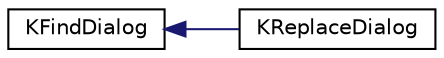 digraph "Graphical Class Hierarchy"
{
  edge [fontname="Helvetica",fontsize="10",labelfontname="Helvetica",labelfontsize="10"];
  node [fontname="Helvetica",fontsize="10",shape=record];
  rankdir="LR";
  Node0 [label="KFindDialog",height=0.2,width=0.4,color="black", fillcolor="white", style="filled",URL="$classKFindDialog.html",tooltip="A generic \"find\" dialog. "];
  Node0 -> Node1 [dir="back",color="midnightblue",fontsize="10",style="solid",fontname="Helvetica"];
  Node1 [label="KReplaceDialog",height=0.2,width=0.4,color="black", fillcolor="white", style="filled",URL="$classKReplaceDialog.html",tooltip="A generic \"replace\" dialog. "];
}
